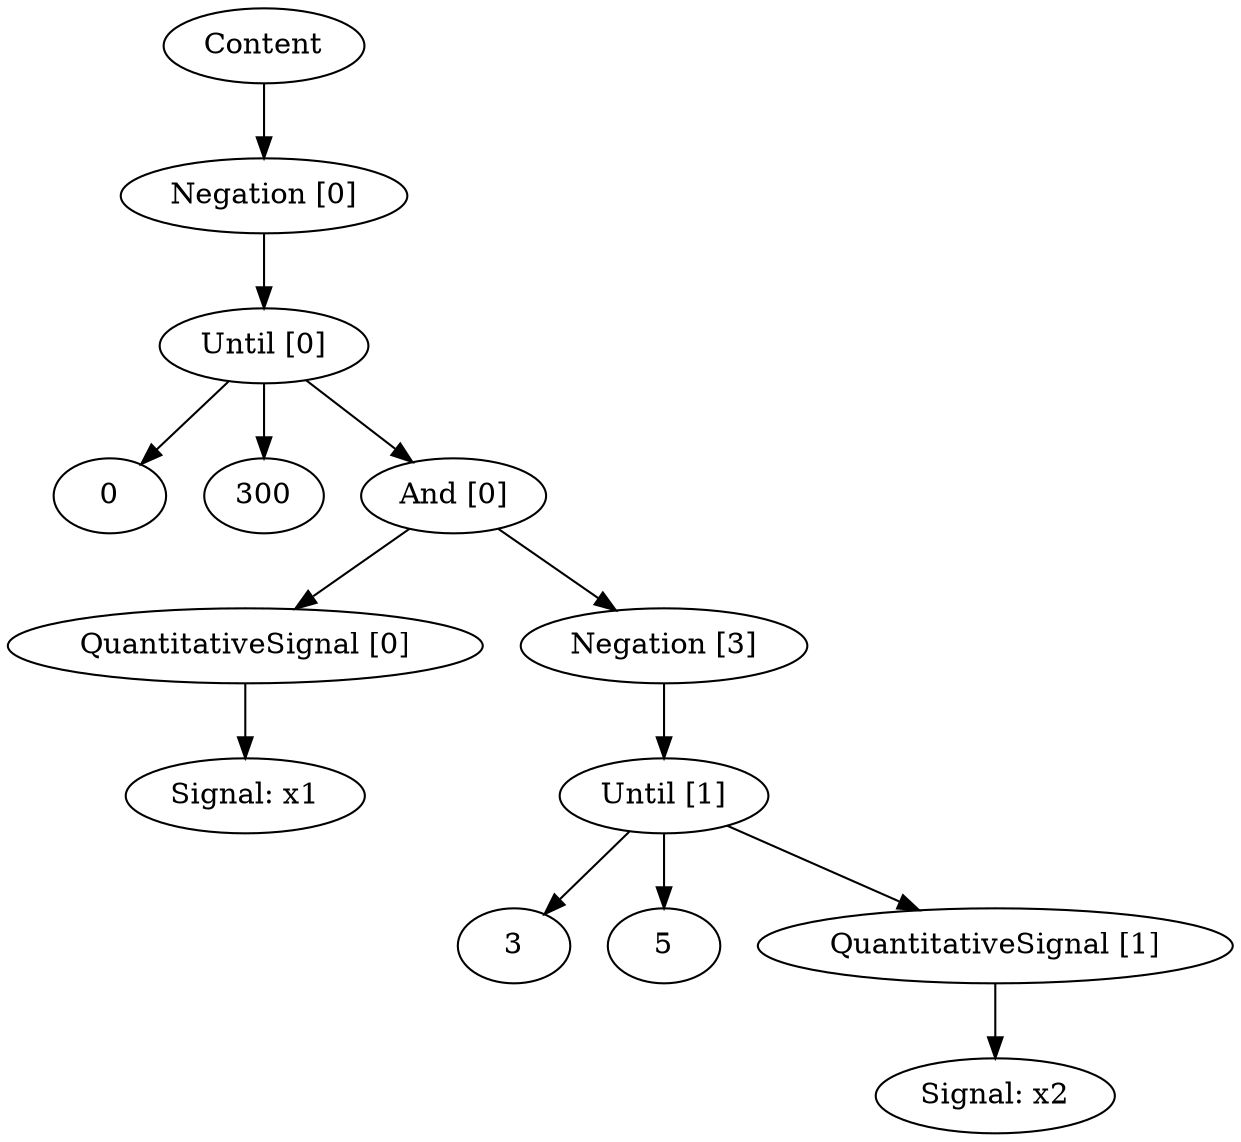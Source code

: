 digraph stlTree {
	"Content_0"[label="Content"];
	"Negation_0"[label="Negation [0]"];
	"Content_0" -> "Negation_0";
	"Until_0"[label="Until [0]"];
	"Negation_0" -> "Until_0";
	"IntValue_0"[label="0"];
	"Until_0" -> "IntValue_0";
	"IntValue_1"[label="300"];
	"Until_0" -> "IntValue_1";
	"And_0"[label="And [0]"];
	"Until_0" -> "And_0";
	"QuantitativeSignal_0"[label="QuantitativeSignal [0]"];
	"And_0" -> "QuantitativeSignal_0";
	"Signal_0"[label="Signal: x1"];
	"QuantitativeSignal_0" -> "Signal_0";
	"Negation_3"[label="Negation [3]"];
	"And_0" -> "Negation_3";
	"Until_1"[label="Until [1]"];
	"Negation_3" -> "Until_1";
	"IntValue_2"[label="3"];
	"Until_1" -> "IntValue_2";
	"IntValue_3"[label="5"];
	"Until_1" -> "IntValue_3";
	"QuantitativeSignal_1"[label="QuantitativeSignal [1]"];
	"Until_1" -> "QuantitativeSignal_1";
	"Signal_1"[label="Signal: x2"];
	"QuantitativeSignal_1" -> "Signal_1";
}